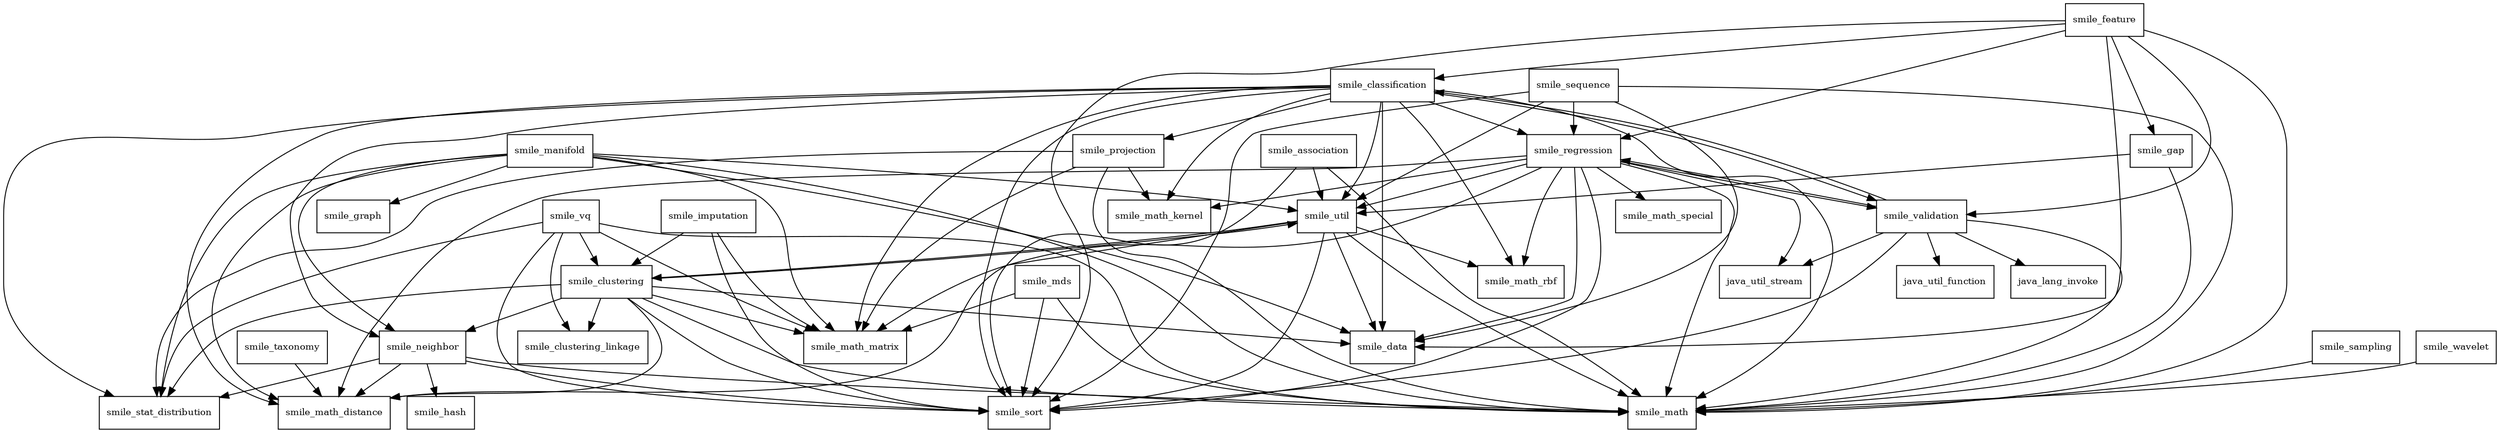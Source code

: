 digraph smile_core_1_5_3_package_dependencies {
  node [shape = box, fontsize=10.0];
  smile_association -> smile_math;
  smile_association -> smile_sort;
  smile_association -> smile_util;
  smile_classification -> smile_data;
  smile_classification -> smile_math;
  smile_classification -> smile_math_distance;
  smile_classification -> smile_math_kernel;
  smile_classification -> smile_math_matrix;
  smile_classification -> smile_math_rbf;
  smile_classification -> smile_neighbor;
  smile_classification -> smile_projection;
  smile_classification -> smile_regression;
  smile_classification -> smile_sort;
  smile_classification -> smile_stat_distribution;
  smile_classification -> smile_util;
  smile_classification -> smile_validation;
  smile_clustering -> smile_clustering_linkage;
  smile_clustering -> smile_data;
  smile_clustering -> smile_math;
  smile_clustering -> smile_math_distance;
  smile_clustering -> smile_math_matrix;
  smile_clustering -> smile_neighbor;
  smile_clustering -> smile_sort;
  smile_clustering -> smile_stat_distribution;
  smile_clustering -> smile_util;
  smile_feature -> smile_classification;
  smile_feature -> smile_data;
  smile_feature -> smile_gap;
  smile_feature -> smile_math;
  smile_feature -> smile_regression;
  smile_feature -> smile_sort;
  smile_feature -> smile_validation;
  smile_gap -> smile_math;
  smile_gap -> smile_util;
  smile_imputation -> smile_clustering;
  smile_imputation -> smile_math_matrix;
  smile_imputation -> smile_sort;
  smile_manifold -> smile_data;
  smile_manifold -> smile_graph;
  smile_manifold -> smile_math;
  smile_manifold -> smile_math_distance;
  smile_manifold -> smile_math_matrix;
  smile_manifold -> smile_neighbor;
  smile_manifold -> smile_stat_distribution;
  smile_manifold -> smile_util;
  smile_mds -> smile_math;
  smile_mds -> smile_math_matrix;
  smile_mds -> smile_sort;
  smile_neighbor -> smile_hash;
  smile_neighbor -> smile_math;
  smile_neighbor -> smile_math_distance;
  smile_neighbor -> smile_sort;
  smile_neighbor -> smile_stat_distribution;
  smile_projection -> smile_math;
  smile_projection -> smile_math_kernel;
  smile_projection -> smile_math_matrix;
  smile_projection -> smile_stat_distribution;
  smile_regression -> java_util_stream;
  smile_regression -> smile_data;
  smile_regression -> smile_math;
  smile_regression -> smile_math_distance;
  smile_regression -> smile_math_kernel;
  smile_regression -> smile_math_matrix;
  smile_regression -> smile_math_rbf;
  smile_regression -> smile_math_special;
  smile_regression -> smile_sort;
  smile_regression -> smile_util;
  smile_regression -> smile_validation;
  smile_sampling -> smile_math;
  smile_sequence -> smile_data;
  smile_sequence -> smile_math;
  smile_sequence -> smile_regression;
  smile_sequence -> smile_sort;
  smile_sequence -> smile_util;
  smile_taxonomy -> smile_math_distance;
  smile_util -> smile_clustering;
  smile_util -> smile_data;
  smile_util -> smile_math;
  smile_util -> smile_math_distance;
  smile_util -> smile_math_rbf;
  smile_util -> smile_sort;
  smile_validation -> java_lang_invoke;
  smile_validation -> java_util_function;
  smile_validation -> java_util_stream;
  smile_validation -> smile_classification;
  smile_validation -> smile_math;
  smile_validation -> smile_regression;
  smile_validation -> smile_sort;
  smile_vq -> smile_clustering;
  smile_vq -> smile_clustering_linkage;
  smile_vq -> smile_math;
  smile_vq -> smile_math_matrix;
  smile_vq -> smile_sort;
  smile_vq -> smile_stat_distribution;
  smile_wavelet -> smile_math;
}
